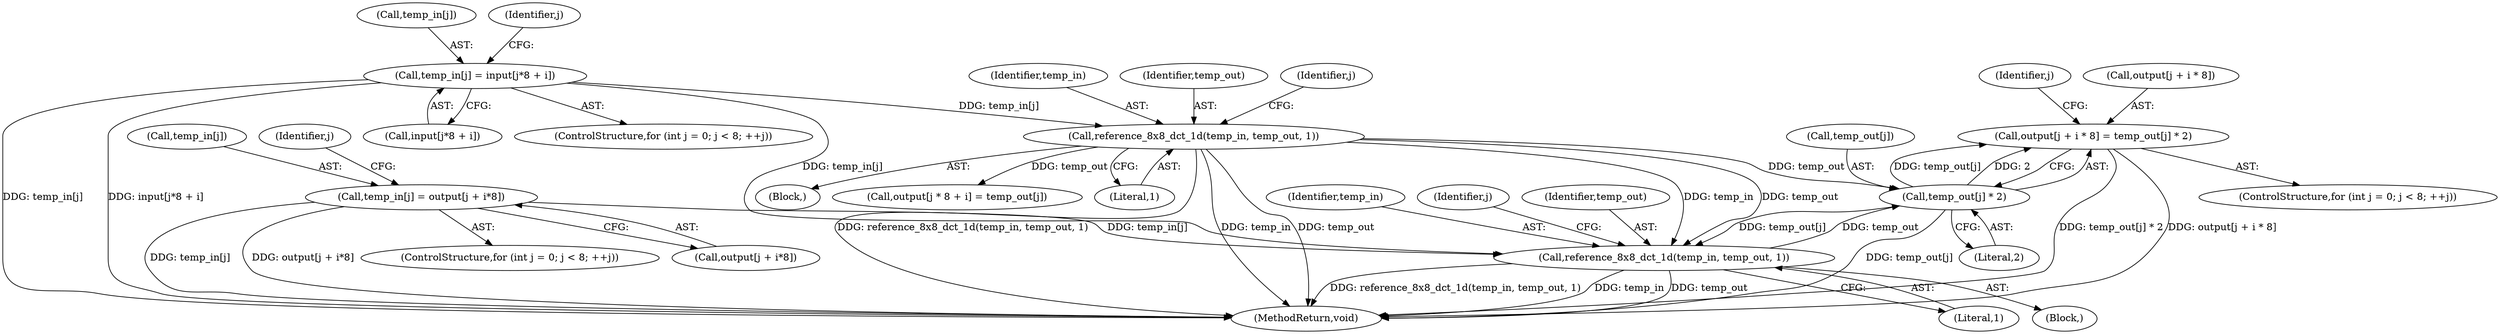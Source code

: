 digraph "0_Android_5a9753fca56f0eeb9f61e342b2fccffc364f9426_90@array" {
"1000217" [label="(Call,output[j + i * 8] = temp_out[j] * 2)"];
"1000225" [label="(Call,temp_out[j] * 2)"];
"1000203" [label="(Call,reference_8x8_dct_1d(temp_in, temp_out, 1))"];
"1000133" [label="(Call,temp_in[j] = input[j*8 + i])"];
"1000192" [label="(Call,temp_in[j] = output[j + i*8])"];
"1000144" [label="(Call,reference_8x8_dct_1d(temp_in, temp_out, 1))"];
"1000204" [label="(Identifier,temp_in)"];
"1000133" [label="(Call,temp_in[j] = input[j*8 + i])"];
"1000192" [label="(Call,temp_in[j] = output[j + i*8])"];
"1000226" [label="(Call,temp_out[j])"];
"1000137" [label="(Call,input[j*8 + i])"];
"1000218" [label="(Call,output[j + i * 8])"];
"1000134" [label="(Call,temp_in[j])"];
"1000123" [label="(ControlStructure,for (int j = 0; j < 8; ++j))"];
"1000210" [label="(Identifier,j)"];
"1000203" [label="(Call,reference_8x8_dct_1d(temp_in, temp_out, 1))"];
"1000182" [label="(ControlStructure,for (int j = 0; j < 8; ++j))"];
"1000191" [label="(Identifier,j)"];
"1000120" [label="(Block,)"];
"1000145" [label="(Identifier,temp_in)"];
"1000217" [label="(Call,output[j + i * 8] = temp_out[j] * 2)"];
"1000144" [label="(Call,reference_8x8_dct_1d(temp_in, temp_out, 1))"];
"1000229" [label="(Literal,2)"];
"1000205" [label="(Identifier,temp_out)"];
"1000146" [label="(Identifier,temp_out)"];
"1000235" [label="(MethodReturn,void)"];
"1000206" [label="(Literal,1)"];
"1000196" [label="(Call,output[j + i*8])"];
"1000158" [label="(Call,output[j * 8 + i] = temp_out[j])"];
"1000132" [label="(Identifier,j)"];
"1000225" [label="(Call,temp_out[j] * 2)"];
"1000216" [label="(Identifier,j)"];
"1000147" [label="(Literal,1)"];
"1000179" [label="(Block,)"];
"1000193" [label="(Call,temp_in[j])"];
"1000151" [label="(Identifier,j)"];
"1000207" [label="(ControlStructure,for (int j = 0; j < 8; ++j))"];
"1000217" -> "1000207"  [label="AST: "];
"1000217" -> "1000225"  [label="CFG: "];
"1000218" -> "1000217"  [label="AST: "];
"1000225" -> "1000217"  [label="AST: "];
"1000216" -> "1000217"  [label="CFG: "];
"1000217" -> "1000235"  [label="DDG: temp_out[j] * 2"];
"1000217" -> "1000235"  [label="DDG: output[j + i * 8]"];
"1000225" -> "1000217"  [label="DDG: temp_out[j]"];
"1000225" -> "1000217"  [label="DDG: 2"];
"1000225" -> "1000229"  [label="CFG: "];
"1000226" -> "1000225"  [label="AST: "];
"1000229" -> "1000225"  [label="AST: "];
"1000225" -> "1000235"  [label="DDG: temp_out[j]"];
"1000225" -> "1000203"  [label="DDG: temp_out[j]"];
"1000203" -> "1000225"  [label="DDG: temp_out"];
"1000144" -> "1000225"  [label="DDG: temp_out"];
"1000203" -> "1000179"  [label="AST: "];
"1000203" -> "1000206"  [label="CFG: "];
"1000204" -> "1000203"  [label="AST: "];
"1000205" -> "1000203"  [label="AST: "];
"1000206" -> "1000203"  [label="AST: "];
"1000210" -> "1000203"  [label="CFG: "];
"1000203" -> "1000235"  [label="DDG: temp_out"];
"1000203" -> "1000235"  [label="DDG: reference_8x8_dct_1d(temp_in, temp_out, 1)"];
"1000203" -> "1000235"  [label="DDG: temp_in"];
"1000133" -> "1000203"  [label="DDG: temp_in[j]"];
"1000192" -> "1000203"  [label="DDG: temp_in[j]"];
"1000144" -> "1000203"  [label="DDG: temp_in"];
"1000144" -> "1000203"  [label="DDG: temp_out"];
"1000133" -> "1000123"  [label="AST: "];
"1000133" -> "1000137"  [label="CFG: "];
"1000134" -> "1000133"  [label="AST: "];
"1000137" -> "1000133"  [label="AST: "];
"1000132" -> "1000133"  [label="CFG: "];
"1000133" -> "1000235"  [label="DDG: temp_in[j]"];
"1000133" -> "1000235"  [label="DDG: input[j*8 + i]"];
"1000133" -> "1000144"  [label="DDG: temp_in[j]"];
"1000192" -> "1000182"  [label="AST: "];
"1000192" -> "1000196"  [label="CFG: "];
"1000193" -> "1000192"  [label="AST: "];
"1000196" -> "1000192"  [label="AST: "];
"1000191" -> "1000192"  [label="CFG: "];
"1000192" -> "1000235"  [label="DDG: temp_in[j]"];
"1000192" -> "1000235"  [label="DDG: output[j + i*8]"];
"1000144" -> "1000120"  [label="AST: "];
"1000144" -> "1000147"  [label="CFG: "];
"1000145" -> "1000144"  [label="AST: "];
"1000146" -> "1000144"  [label="AST: "];
"1000147" -> "1000144"  [label="AST: "];
"1000151" -> "1000144"  [label="CFG: "];
"1000144" -> "1000235"  [label="DDG: reference_8x8_dct_1d(temp_in, temp_out, 1)"];
"1000144" -> "1000235"  [label="DDG: temp_in"];
"1000144" -> "1000235"  [label="DDG: temp_out"];
"1000144" -> "1000158"  [label="DDG: temp_out"];
}

